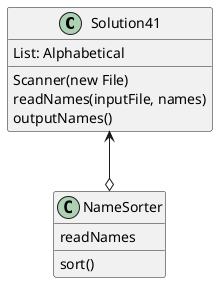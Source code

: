 @startuml
'https://plantuml.com/sequence-diagram

class Solution41 {
    List: Alphabetical

    Scanner(new File)
    readNames(inputFile, names)
    outputNames()

}

class NameSorter {
    readNames
    sort()
}

Solution41 <--o NameSorter
@enduml